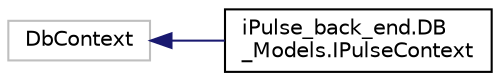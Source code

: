 digraph "Graphical Class Hierarchy"
{
 // LATEX_PDF_SIZE
  edge [fontname="Helvetica",fontsize="10",labelfontname="Helvetica",labelfontsize="10"];
  node [fontname="Helvetica",fontsize="10",shape=record];
  rankdir="LR";
  Node41 [label="DbContext",height=0.2,width=0.4,color="grey75", fillcolor="white", style="filled",tooltip=" "];
  Node41 -> Node0 [dir="back",color="midnightblue",fontsize="10",style="solid",fontname="Helvetica"];
  Node0 [label="iPulse_back_end.DB\l_Models.IPulseContext",height=0.2,width=0.4,color="black", fillcolor="white", style="filled",URL="$classiPulse__back__end_1_1DB__Models_1_1IPulseContext.html",tooltip=" "];
}
